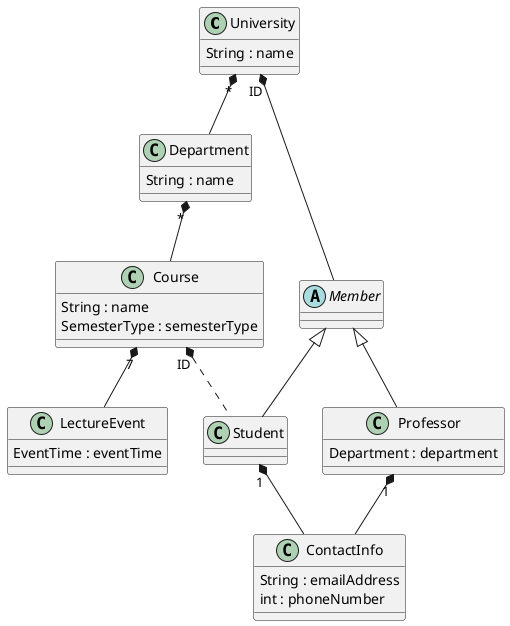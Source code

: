 @startuml
class University {
String : name
}
class Department {
String : name
}
class Course {
String : name
SemesterType : semesterType
}
abstract class Member {
}
class Student extends Member {
}
class Professor extends Member {
Department : department
}
class ContactInfo {
String : emailAddress
int : phoneNumber
}
class LectureEvent {
EventTime : eventTime
}

University "*" *-- Department
University "ID" *-- Member
Department "*" *-- Course
Course "ID" *.. Student
Student "1" *-- ContactInfo
Professor "1" *-- ContactInfo
Course "7" *-- LectureEvent



@enduml